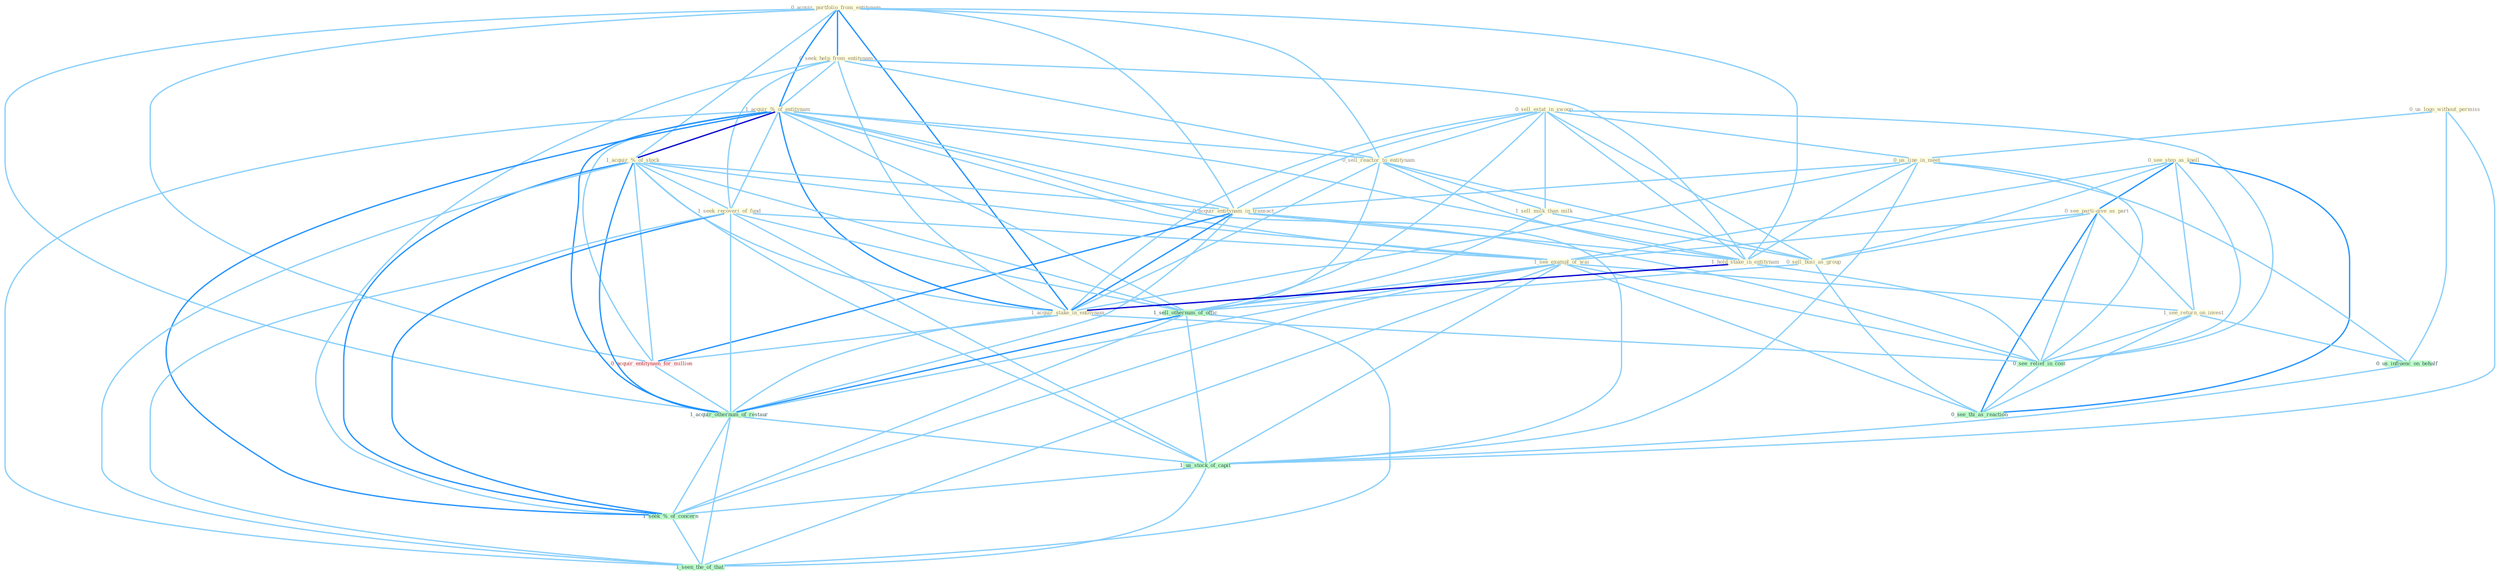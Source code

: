 Graph G{ 
    node
    [shape=polygon,style=filled,width=.5,height=.06,color="#BDFCC9",fixedsize=true,fontsize=4,
    fontcolor="#2f4f4f"];
    {node
    [color="#ffffe0", fontcolor="#8b7d6b"] "0_sell_estat_in_swoop " "0_acquir_portfolio_from_entitynam " "0_us_logo_without_permiss " "0_see_step_as_knell " "0_seek_help_from_entitynam " "1_acquir_%_of_entitynam " "0_see_parti-give_as_part " "0_us_line_in_meet " "0_sell_reactor_to_entitynam " "1_sell_milk_than_milk " "1_acquir_%_of_stock " "0_acquir_entitynam_in_transact " "1_seek_recoveri_of_fund " "1_see_exampl_of_wai " "1_see_return_on_invest " "1_hold_stake_in_entitynam " "1_acquir_stake_in_entitynam " "0_sell_busi_as_group "}
{node [color="#fff0f5", fontcolor="#b22222"] "0_acquir_entitynam_for_million "}
edge [color="#B0E2FF"];

	"0_sell_estat_in_swoop " -- "0_us_line_in_meet " [w="1", color="#87cefa" ];
	"0_sell_estat_in_swoop " -- "0_sell_reactor_to_entitynam " [w="1", color="#87cefa" ];
	"0_sell_estat_in_swoop " -- "1_sell_milk_than_milk " [w="1", color="#87cefa" ];
	"0_sell_estat_in_swoop " -- "0_acquir_entitynam_in_transact " [w="1", color="#87cefa" ];
	"0_sell_estat_in_swoop " -- "1_hold_stake_in_entitynam " [w="1", color="#87cefa" ];
	"0_sell_estat_in_swoop " -- "1_acquir_stake_in_entitynam " [w="1", color="#87cefa" ];
	"0_sell_estat_in_swoop " -- "0_sell_busi_as_group " [w="1", color="#87cefa" ];
	"0_sell_estat_in_swoop " -- "1_sell_othernum_of_offic " [w="1", color="#87cefa" ];
	"0_sell_estat_in_swoop " -- "0_see_relief_in_cost " [w="1", color="#87cefa" ];
	"0_acquir_portfolio_from_entitynam " -- "0_seek_help_from_entitynam " [w="2", color="#1e90ff" , len=0.8];
	"0_acquir_portfolio_from_entitynam " -- "1_acquir_%_of_entitynam " [w="2", color="#1e90ff" , len=0.8];
	"0_acquir_portfolio_from_entitynam " -- "0_sell_reactor_to_entitynam " [w="1", color="#87cefa" ];
	"0_acquir_portfolio_from_entitynam " -- "1_acquir_%_of_stock " [w="1", color="#87cefa" ];
	"0_acquir_portfolio_from_entitynam " -- "0_acquir_entitynam_in_transact " [w="1", color="#87cefa" ];
	"0_acquir_portfolio_from_entitynam " -- "1_hold_stake_in_entitynam " [w="1", color="#87cefa" ];
	"0_acquir_portfolio_from_entitynam " -- "1_acquir_stake_in_entitynam " [w="2", color="#1e90ff" , len=0.8];
	"0_acquir_portfolio_from_entitynam " -- "0_acquir_entitynam_for_million " [w="1", color="#87cefa" ];
	"0_acquir_portfolio_from_entitynam " -- "1_acquir_othernum_of_restaur " [w="1", color="#87cefa" ];
	"0_us_logo_without_permiss " -- "0_us_line_in_meet " [w="1", color="#87cefa" ];
	"0_us_logo_without_permiss " -- "0_us_influenc_on_behalf " [w="1", color="#87cefa" ];
	"0_us_logo_without_permiss " -- "1_us_stock_of_capit " [w="1", color="#87cefa" ];
	"0_see_step_as_knell " -- "0_see_parti-give_as_part " [w="2", color="#1e90ff" , len=0.8];
	"0_see_step_as_knell " -- "1_see_exampl_of_wai " [w="1", color="#87cefa" ];
	"0_see_step_as_knell " -- "1_see_return_on_invest " [w="1", color="#87cefa" ];
	"0_see_step_as_knell " -- "0_sell_busi_as_group " [w="1", color="#87cefa" ];
	"0_see_step_as_knell " -- "0_see_relief_in_cost " [w="1", color="#87cefa" ];
	"0_see_step_as_knell " -- "0_see_thi_as_reaction " [w="2", color="#1e90ff" , len=0.8];
	"0_seek_help_from_entitynam " -- "1_acquir_%_of_entitynam " [w="1", color="#87cefa" ];
	"0_seek_help_from_entitynam " -- "0_sell_reactor_to_entitynam " [w="1", color="#87cefa" ];
	"0_seek_help_from_entitynam " -- "1_seek_recoveri_of_fund " [w="1", color="#87cefa" ];
	"0_seek_help_from_entitynam " -- "1_hold_stake_in_entitynam " [w="1", color="#87cefa" ];
	"0_seek_help_from_entitynam " -- "1_acquir_stake_in_entitynam " [w="1", color="#87cefa" ];
	"0_seek_help_from_entitynam " -- "1_seek_%_of_concern " [w="1", color="#87cefa" ];
	"1_acquir_%_of_entitynam " -- "0_sell_reactor_to_entitynam " [w="1", color="#87cefa" ];
	"1_acquir_%_of_entitynam " -- "1_acquir_%_of_stock " [w="3", color="#0000cd" , len=0.6];
	"1_acquir_%_of_entitynam " -- "0_acquir_entitynam_in_transact " [w="1", color="#87cefa" ];
	"1_acquir_%_of_entitynam " -- "1_seek_recoveri_of_fund " [w="1", color="#87cefa" ];
	"1_acquir_%_of_entitynam " -- "1_see_exampl_of_wai " [w="1", color="#87cefa" ];
	"1_acquir_%_of_entitynam " -- "1_hold_stake_in_entitynam " [w="1", color="#87cefa" ];
	"1_acquir_%_of_entitynam " -- "1_acquir_stake_in_entitynam " [w="2", color="#1e90ff" , len=0.8];
	"1_acquir_%_of_entitynam " -- "0_acquir_entitynam_for_million " [w="1", color="#87cefa" ];
	"1_acquir_%_of_entitynam " -- "1_sell_othernum_of_offic " [w="1", color="#87cefa" ];
	"1_acquir_%_of_entitynam " -- "1_acquir_othernum_of_restaur " [w="2", color="#1e90ff" , len=0.8];
	"1_acquir_%_of_entitynam " -- "1_us_stock_of_capit " [w="1", color="#87cefa" ];
	"1_acquir_%_of_entitynam " -- "1_seek_%_of_concern " [w="2", color="#1e90ff" , len=0.8];
	"1_acquir_%_of_entitynam " -- "1_seen_the_of_that " [w="1", color="#87cefa" ];
	"0_see_parti-give_as_part " -- "1_see_exampl_of_wai " [w="1", color="#87cefa" ];
	"0_see_parti-give_as_part " -- "1_see_return_on_invest " [w="1", color="#87cefa" ];
	"0_see_parti-give_as_part " -- "0_sell_busi_as_group " [w="1", color="#87cefa" ];
	"0_see_parti-give_as_part " -- "0_see_relief_in_cost " [w="1", color="#87cefa" ];
	"0_see_parti-give_as_part " -- "0_see_thi_as_reaction " [w="2", color="#1e90ff" , len=0.8];
	"0_us_line_in_meet " -- "0_acquir_entitynam_in_transact " [w="1", color="#87cefa" ];
	"0_us_line_in_meet " -- "1_hold_stake_in_entitynam " [w="1", color="#87cefa" ];
	"0_us_line_in_meet " -- "1_acquir_stake_in_entitynam " [w="1", color="#87cefa" ];
	"0_us_line_in_meet " -- "0_us_influenc_on_behalf " [w="1", color="#87cefa" ];
	"0_us_line_in_meet " -- "0_see_relief_in_cost " [w="1", color="#87cefa" ];
	"0_us_line_in_meet " -- "1_us_stock_of_capit " [w="1", color="#87cefa" ];
	"0_sell_reactor_to_entitynam " -- "1_sell_milk_than_milk " [w="1", color="#87cefa" ];
	"0_sell_reactor_to_entitynam " -- "1_hold_stake_in_entitynam " [w="1", color="#87cefa" ];
	"0_sell_reactor_to_entitynam " -- "1_acquir_stake_in_entitynam " [w="1", color="#87cefa" ];
	"0_sell_reactor_to_entitynam " -- "0_sell_busi_as_group " [w="1", color="#87cefa" ];
	"0_sell_reactor_to_entitynam " -- "1_sell_othernum_of_offic " [w="1", color="#87cefa" ];
	"1_sell_milk_than_milk " -- "0_sell_busi_as_group " [w="1", color="#87cefa" ];
	"1_sell_milk_than_milk " -- "1_sell_othernum_of_offic " [w="1", color="#87cefa" ];
	"1_acquir_%_of_stock " -- "0_acquir_entitynam_in_transact " [w="1", color="#87cefa" ];
	"1_acquir_%_of_stock " -- "1_seek_recoveri_of_fund " [w="1", color="#87cefa" ];
	"1_acquir_%_of_stock " -- "1_see_exampl_of_wai " [w="1", color="#87cefa" ];
	"1_acquir_%_of_stock " -- "1_acquir_stake_in_entitynam " [w="1", color="#87cefa" ];
	"1_acquir_%_of_stock " -- "0_acquir_entitynam_for_million " [w="1", color="#87cefa" ];
	"1_acquir_%_of_stock " -- "1_sell_othernum_of_offic " [w="1", color="#87cefa" ];
	"1_acquir_%_of_stock " -- "1_acquir_othernum_of_restaur " [w="2", color="#1e90ff" , len=0.8];
	"1_acquir_%_of_stock " -- "1_us_stock_of_capit " [w="1", color="#87cefa" ];
	"1_acquir_%_of_stock " -- "1_seek_%_of_concern " [w="2", color="#1e90ff" , len=0.8];
	"1_acquir_%_of_stock " -- "1_seen_the_of_that " [w="1", color="#87cefa" ];
	"0_acquir_entitynam_in_transact " -- "1_hold_stake_in_entitynam " [w="1", color="#87cefa" ];
	"0_acquir_entitynam_in_transact " -- "1_acquir_stake_in_entitynam " [w="2", color="#1e90ff" , len=0.8];
	"0_acquir_entitynam_in_transact " -- "0_acquir_entitynam_for_million " [w="2", color="#1e90ff" , len=0.8];
	"0_acquir_entitynam_in_transact " -- "0_see_relief_in_cost " [w="1", color="#87cefa" ];
	"0_acquir_entitynam_in_transact " -- "1_acquir_othernum_of_restaur " [w="1", color="#87cefa" ];
	"1_seek_recoveri_of_fund " -- "1_see_exampl_of_wai " [w="1", color="#87cefa" ];
	"1_seek_recoveri_of_fund " -- "1_sell_othernum_of_offic " [w="1", color="#87cefa" ];
	"1_seek_recoveri_of_fund " -- "1_acquir_othernum_of_restaur " [w="1", color="#87cefa" ];
	"1_seek_recoveri_of_fund " -- "1_us_stock_of_capit " [w="1", color="#87cefa" ];
	"1_seek_recoveri_of_fund " -- "1_seek_%_of_concern " [w="2", color="#1e90ff" , len=0.8];
	"1_seek_recoveri_of_fund " -- "1_seen_the_of_that " [w="1", color="#87cefa" ];
	"1_see_exampl_of_wai " -- "1_see_return_on_invest " [w="1", color="#87cefa" ];
	"1_see_exampl_of_wai " -- "1_sell_othernum_of_offic " [w="1", color="#87cefa" ];
	"1_see_exampl_of_wai " -- "0_see_relief_in_cost " [w="1", color="#87cefa" ];
	"1_see_exampl_of_wai " -- "0_see_thi_as_reaction " [w="1", color="#87cefa" ];
	"1_see_exampl_of_wai " -- "1_acquir_othernum_of_restaur " [w="1", color="#87cefa" ];
	"1_see_exampl_of_wai " -- "1_us_stock_of_capit " [w="1", color="#87cefa" ];
	"1_see_exampl_of_wai " -- "1_seek_%_of_concern " [w="1", color="#87cefa" ];
	"1_see_exampl_of_wai " -- "1_seen_the_of_that " [w="1", color="#87cefa" ];
	"1_see_return_on_invest " -- "0_us_influenc_on_behalf " [w="1", color="#87cefa" ];
	"1_see_return_on_invest " -- "0_see_relief_in_cost " [w="1", color="#87cefa" ];
	"1_see_return_on_invest " -- "0_see_thi_as_reaction " [w="1", color="#87cefa" ];
	"1_hold_stake_in_entitynam " -- "1_acquir_stake_in_entitynam " [w="3", color="#0000cd" , len=0.6];
	"1_hold_stake_in_entitynam " -- "0_see_relief_in_cost " [w="1", color="#87cefa" ];
	"1_acquir_stake_in_entitynam " -- "0_acquir_entitynam_for_million " [w="1", color="#87cefa" ];
	"1_acquir_stake_in_entitynam " -- "0_see_relief_in_cost " [w="1", color="#87cefa" ];
	"1_acquir_stake_in_entitynam " -- "1_acquir_othernum_of_restaur " [w="1", color="#87cefa" ];
	"0_sell_busi_as_group " -- "1_sell_othernum_of_offic " [w="1", color="#87cefa" ];
	"0_sell_busi_as_group " -- "0_see_thi_as_reaction " [w="1", color="#87cefa" ];
	"0_acquir_entitynam_for_million " -- "1_acquir_othernum_of_restaur " [w="1", color="#87cefa" ];
	"1_sell_othernum_of_offic " -- "1_acquir_othernum_of_restaur " [w="2", color="#1e90ff" , len=0.8];
	"1_sell_othernum_of_offic " -- "1_us_stock_of_capit " [w="1", color="#87cefa" ];
	"1_sell_othernum_of_offic " -- "1_seek_%_of_concern " [w="1", color="#87cefa" ];
	"1_sell_othernum_of_offic " -- "1_seen_the_of_that " [w="1", color="#87cefa" ];
	"0_us_influenc_on_behalf " -- "1_us_stock_of_capit " [w="1", color="#87cefa" ];
	"0_see_relief_in_cost " -- "0_see_thi_as_reaction " [w="1", color="#87cefa" ];
	"1_acquir_othernum_of_restaur " -- "1_us_stock_of_capit " [w="1", color="#87cefa" ];
	"1_acquir_othernum_of_restaur " -- "1_seek_%_of_concern " [w="1", color="#87cefa" ];
	"1_acquir_othernum_of_restaur " -- "1_seen_the_of_that " [w="1", color="#87cefa" ];
	"1_us_stock_of_capit " -- "1_seek_%_of_concern " [w="1", color="#87cefa" ];
	"1_us_stock_of_capit " -- "1_seen_the_of_that " [w="1", color="#87cefa" ];
	"1_seek_%_of_concern " -- "1_seen_the_of_that " [w="1", color="#87cefa" ];
}